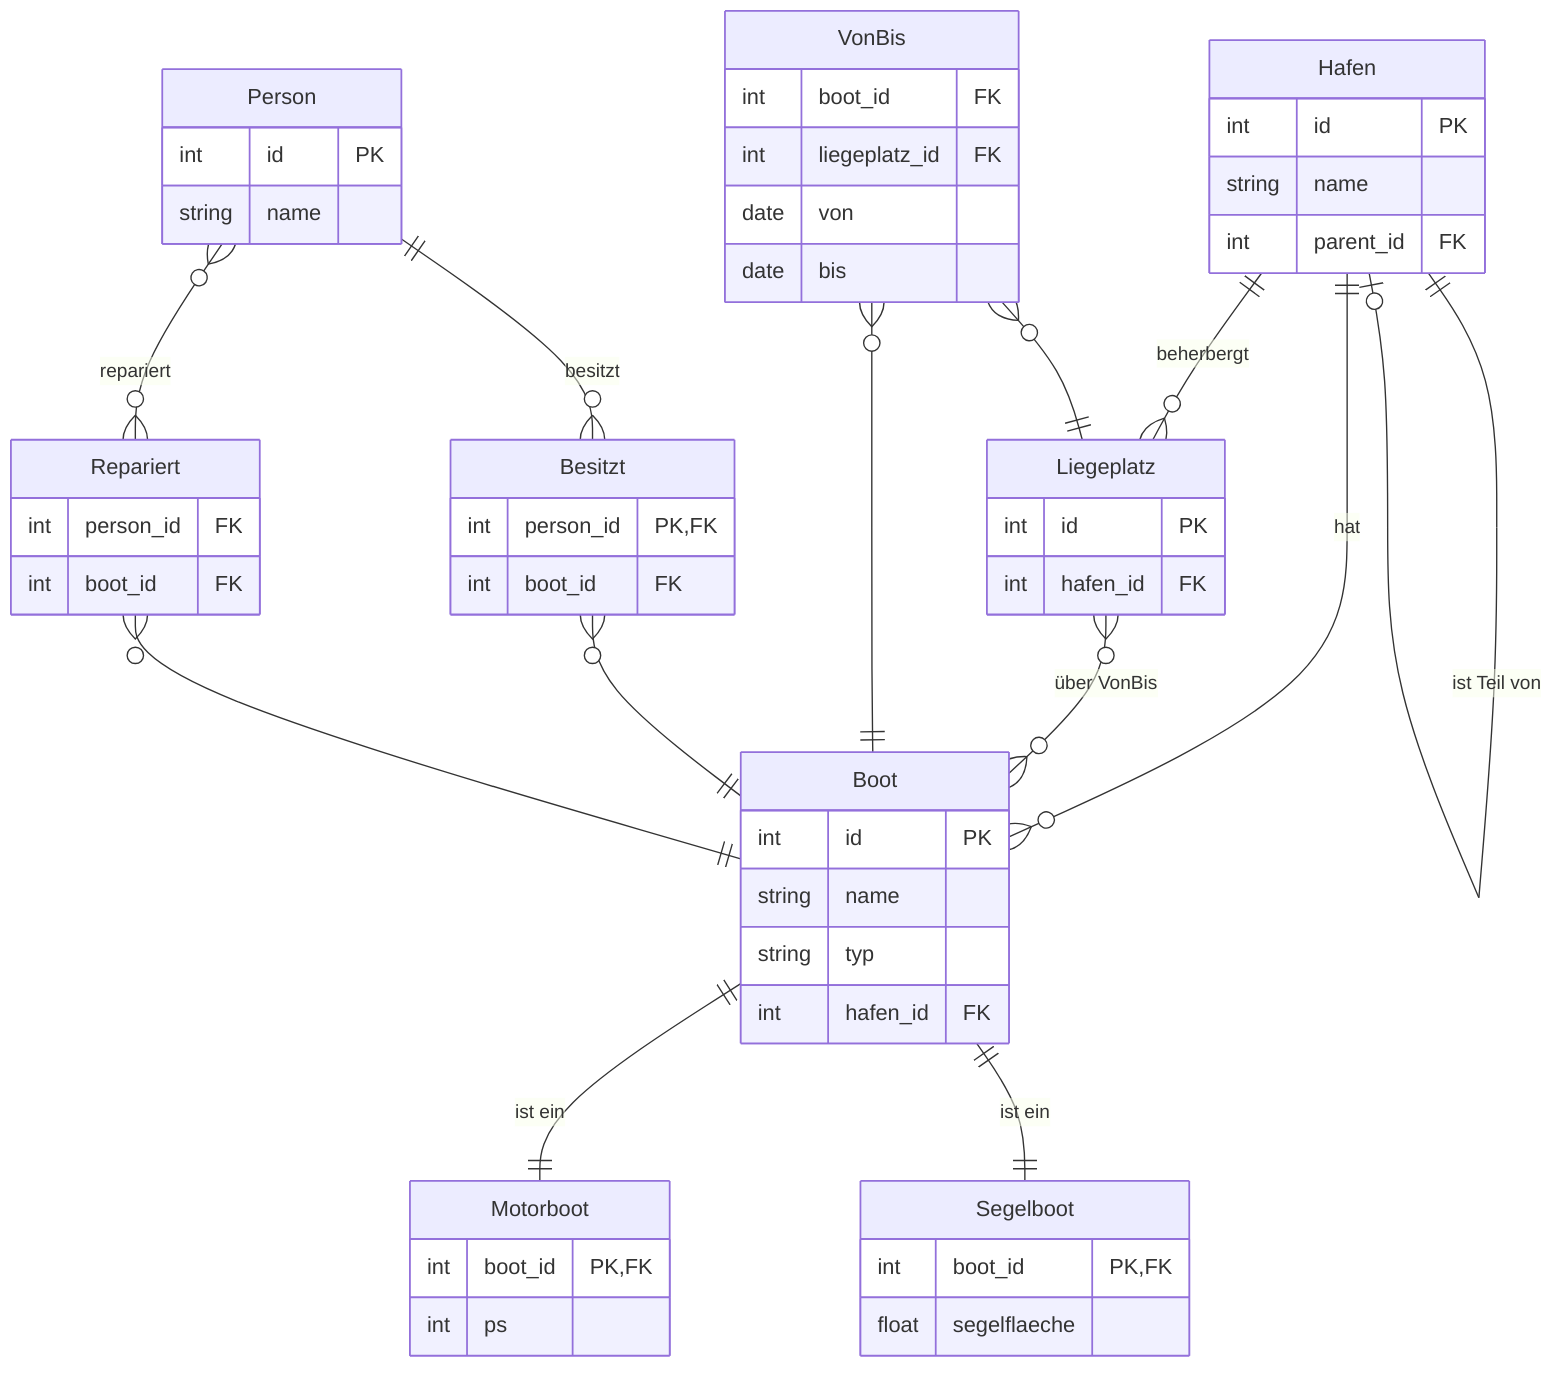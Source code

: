 erDiagram
    Hafen {
        int id PK
        string name
        int parent_id FK
    }

    Liegeplatz {
        int id PK
        int hafen_id FK
    }

    Boot {
        int id PK
        string name
        string typ
        int hafen_id FK
    }

    Motorboot {
        int boot_id PK, FK
        int ps
    }

    Segelboot {
        int boot_id PK, FK
        float segelflaeche
    }

    Person {
        int id PK
        string name
    }

    VonBis {
        int boot_id FK
        int liegeplatz_id FK
        date von
        date bis
    }

    Besitzt {
        int person_id PK, FK
        int boot_id FK
    }

    Repariert {
        int person_id FK
        int boot_id FK
    }

    %% Beziehungen
    Hafen ||--o{ Liegeplatz : "beherbergt"
    Hafen ||--o{ Boot : "hat"
    Hafen ||--o| Hafen : "ist Teil von"

    Liegeplatz }o--o{ Boot : "über VonBis"
    VonBis }o--|| Boot : ""
    VonBis }o--|| Liegeplatz : ""

    Boot ||--|| Motorboot : "ist ein"
    Boot ||--|| Segelboot : "ist ein"

    Person ||--o{ Besitzt : "besitzt"
    Besitzt }o--|| Boot : ""

    Person }o--o{ Repariert : "repariert"
    Repariert }o--|| Boot : ""